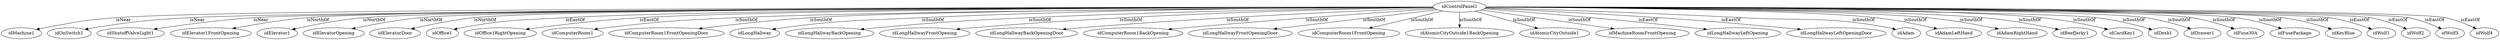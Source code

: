 strict digraph  {
idControlPanel1 [node_type=entity_node];
idMachine1 [node_type=entity_node];
idOnSwitch1 [node_type=entity_node];
idShutoffValveLight1 [node_type=entity_node];
idElevator1FrontOpening [node_type=entity_node];
idElevator1 [node_type=entity_node];
idElevatorOpening [node_type=entity_node];
idElevatorDoor [node_type=entity_node];
idOffice1 [node_type=entity_node];
idOffice1RightOpening [node_type=entity_node];
idComputerRoom1 [node_type=entity_node];
idComputerRoom1FrontOpeningDoor [node_type=entity_node];
idLongHallway [node_type=entity_node];
idLongHallwayBackOpening [node_type=entity_node];
idLongHallwayFrontOpening [node_type=entity_node];
idLongHallwayBackOpeningDoor [node_type=entity_node];
idComputerRoom1BackOpening [node_type=entity_node];
idLongHallwayFrontOpeningDoor [node_type=entity_node];
idComputerRoom1FrontOpening [node_type=entity_node];
idAtomicCityOutside1BackOpening [node_type=entity_node];
idAtomicCityOutside1 [node_type=entity_node];
idMachineRoomFrontOpening [node_type=entity_node];
idLongHallwayLeftOpening [node_type=entity_node];
idLongHallwayLeftOpeningDoor [node_type=entity_node];
idAdam [node_type=entity_node];
idAdamLeftHand [node_type=entity_node];
idAdamRightHand [node_type=entity_node];
idBeefJerky1 [node_type=entity_node];
idCardKey1 [node_type=entity_node];
idDesk1 [node_type=entity_node];
idDrawer1 [node_type=entity_node];
idFuse30A [node_type=entity_node];
idFusePackage [node_type=entity_node];
idKeyBlue [node_type=entity_node];
idWolf1 [node_type=entity_node];
idWolf2 [node_type=entity_node];
idWolf3 [node_type=entity_node];
idWolf4 [node_type=entity_node];
idControlPanel1 -> idMachine1  [edge_type=relationship, label=isNear];
idControlPanel1 -> idOnSwitch1  [edge_type=relationship, label=isNear];
idControlPanel1 -> idShutoffValveLight1  [edge_type=relationship, label=isNear];
idControlPanel1 -> idElevator1FrontOpening  [edge_type=relationship, label=isNorthOf];
idControlPanel1 -> idElevator1  [edge_type=relationship, label=isNorthOf];
idControlPanel1 -> idElevatorOpening  [edge_type=relationship, label=isNorthOf];
idControlPanel1 -> idElevatorDoor  [edge_type=relationship, label=isNorthOf];
idControlPanel1 -> idOffice1  [edge_type=relationship, label=isEastOf];
idControlPanel1 -> idOffice1RightOpening  [edge_type=relationship, label=isEastOf];
idControlPanel1 -> idComputerRoom1  [edge_type=relationship, label=isSouthOf];
idControlPanel1 -> idComputerRoom1FrontOpeningDoor  [edge_type=relationship, label=isSouthOf];
idControlPanel1 -> idLongHallway  [edge_type=relationship, label=isSouthOf];
idControlPanel1 -> idLongHallwayBackOpening  [edge_type=relationship, label=isSouthOf];
idControlPanel1 -> idLongHallwayFrontOpening  [edge_type=relationship, label=isSouthOf];
idControlPanel1 -> idLongHallwayBackOpeningDoor  [edge_type=relationship, label=isSouthOf];
idControlPanel1 -> idComputerRoom1BackOpening  [edge_type=relationship, label=isSouthOf];
idControlPanel1 -> idLongHallwayFrontOpeningDoor  [edge_type=relationship, label=isSouthOf];
idControlPanel1 -> idComputerRoom1FrontOpening  [edge_type=relationship, label=isSouthOf];
idControlPanel1 -> idAtomicCityOutside1BackOpening  [edge_type=relationship, label=isSouthOf];
idControlPanel1 -> idAtomicCityOutside1  [edge_type=relationship, label=isSouthOf];
idControlPanel1 -> idMachineRoomFrontOpening  [edge_type=relationship, label=isSouthOf];
idControlPanel1 -> idLongHallwayLeftOpening  [edge_type=relationship, label=isEastOf];
idControlPanel1 -> idLongHallwayLeftOpeningDoor  [edge_type=relationship, label=isEastOf];
idControlPanel1 -> idAdam  [edge_type=relationship, label=isSouthOf];
idControlPanel1 -> idAdamLeftHand  [edge_type=relationship, label=isSouthOf];
idControlPanel1 -> idAdamRightHand  [edge_type=relationship, label=isSouthOf];
idControlPanel1 -> idBeefJerky1  [edge_type=relationship, label=isSouthOf];
idControlPanel1 -> idCardKey1  [edge_type=relationship, label=isSouthOf];
idControlPanel1 -> idDesk1  [edge_type=relationship, label=isSouthOf];
idControlPanel1 -> idDrawer1  [edge_type=relationship, label=isSouthOf];
idControlPanel1 -> idFuse30A  [edge_type=relationship, label=isSouthOf];
idControlPanel1 -> idFusePackage  [edge_type=relationship, label=isSouthOf];
idControlPanel1 -> idKeyBlue  [edge_type=relationship, label=isSouthOf];
idControlPanel1 -> idWolf1  [edge_type=relationship, label=isEastOf];
idControlPanel1 -> idWolf2  [edge_type=relationship, label=isEastOf];
idControlPanel1 -> idWolf3  [edge_type=relationship, label=isEastOf];
idControlPanel1 -> idWolf4  [edge_type=relationship, label=isEastOf];
}
